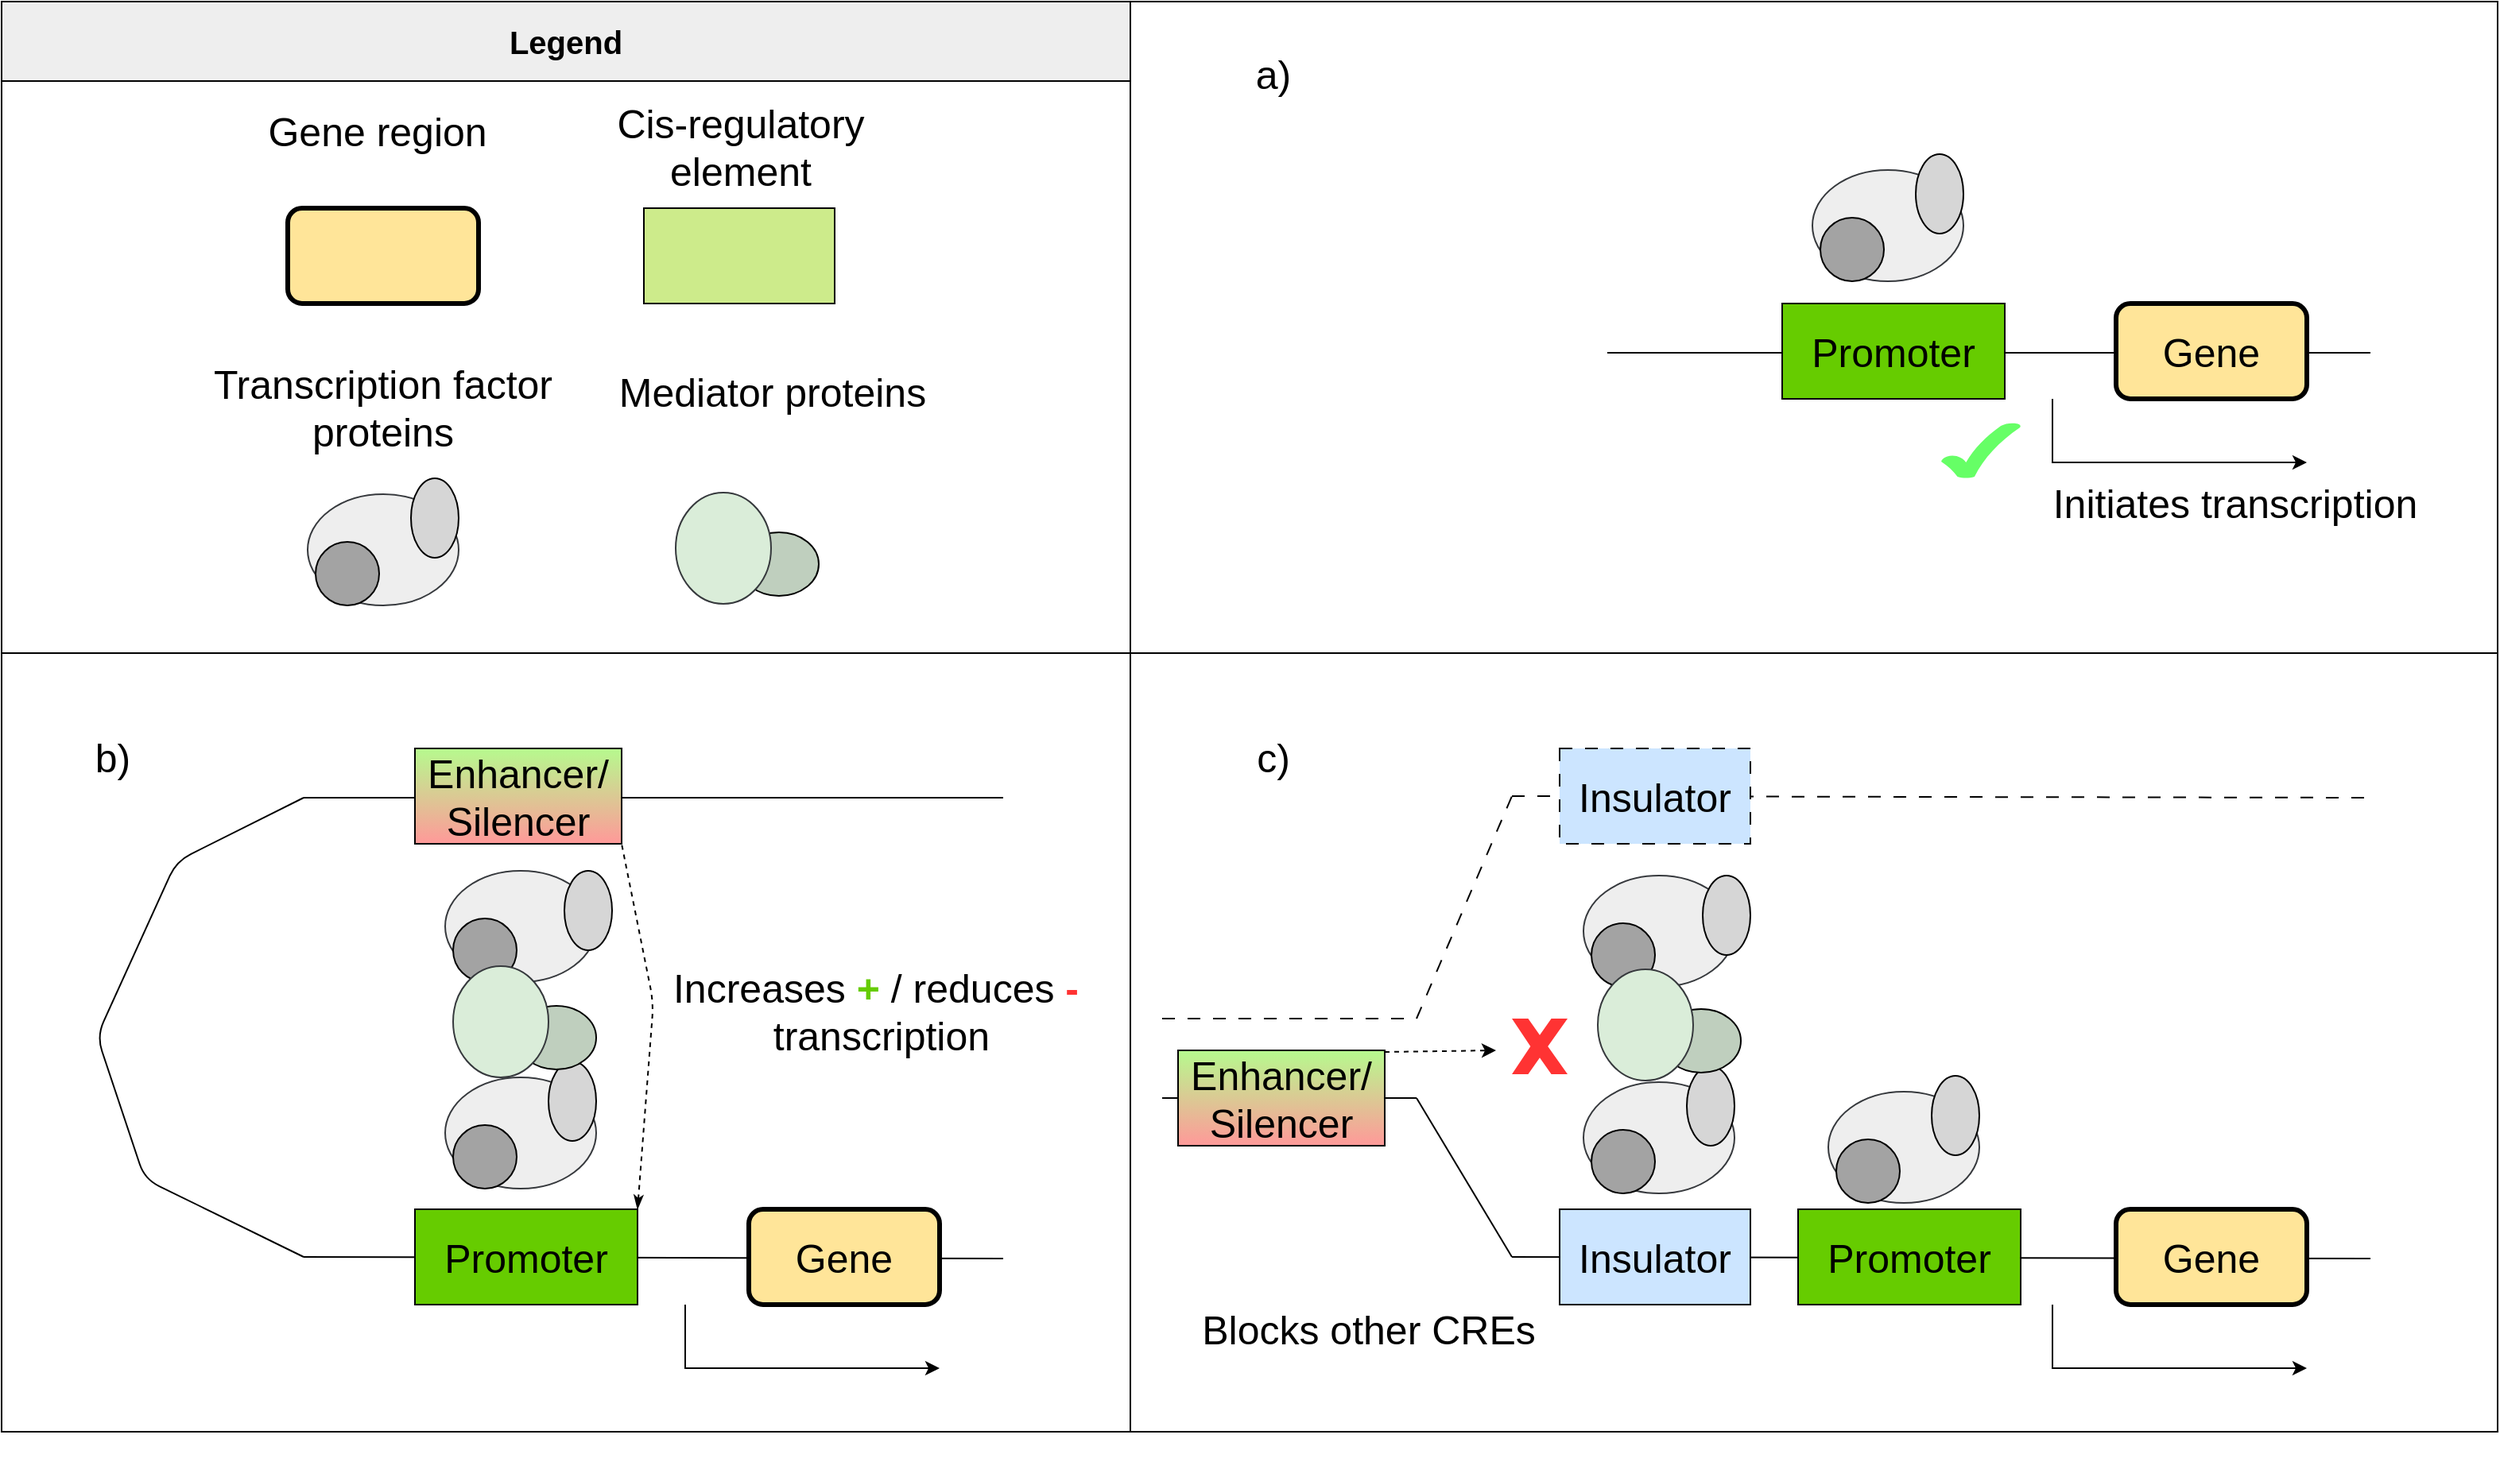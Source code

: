 <mxfile version="28.1.1">
  <diagram name="Page-1" id="NqzVmkWYA9Un-F-A4Mzx">
    <mxGraphModel dx="1960" dy="1100" grid="1" gridSize="10" guides="1" tooltips="1" connect="1" arrows="1" fold="1" page="1" pageScale="1" pageWidth="3300" pageHeight="4681" math="0" shadow="0">
      <root>
        <mxCell id="0" />
        <mxCell id="1" parent="0" />
        <mxCell id="06KPtgeZnoNECOeJjDOf-50" value="" style="shape=internalStorage;whiteSpace=wrap;html=1;backgroundOutline=1;dx=710;dy=410;" vertex="1" parent="1">
          <mxGeometry x="290" y="260" width="1570" height="900" as="geometry" />
        </mxCell>
        <mxCell id="06KPtgeZnoNECOeJjDOf-26" value="" style="ellipse;whiteSpace=wrap;html=1;fillColor=#eeeeee;strokeColor=#36393d;fillStyle=solid;fontSize=25;" vertex="1" parent="1">
          <mxGeometry x="1429" y="366" width="95" height="70" as="geometry" />
        </mxCell>
        <mxCell id="schMxlsDzBp6fQwOlisN-5" value="" style="endArrow=none;html=1;rounded=0;fontSize=25;" parent="1" edge="1">
          <mxGeometry width="50" height="50" relative="1" as="geometry">
            <mxPoint x="1300" y="481" as="sourcePoint" />
            <mxPoint x="1780" y="481" as="targetPoint" />
          </mxGeometry>
        </mxCell>
        <mxCell id="schMxlsDzBp6fQwOlisN-6" value="Promoter" style="rounded=0;whiteSpace=wrap;html=1;fontSize=25;fillColor=#66CC00;" parent="1" vertex="1">
          <mxGeometry x="1410" y="450" width="140" height="60" as="geometry" />
        </mxCell>
        <mxCell id="schMxlsDzBp6fQwOlisN-8" value="&lt;font&gt;Gene&lt;/font&gt;" style="rounded=1;whiteSpace=wrap;html=1;fillColor=#FFE599;glass=0;strokeWidth=3;fontSize=25;" parent="1" vertex="1">
          <mxGeometry x="1620" y="450" width="120" height="60" as="geometry" />
        </mxCell>
        <mxCell id="schMxlsDzBp6fQwOlisN-10" value="" style="endArrow=classic;html=1;rounded=0;strokeWidth=1;fontSize=25;" parent="1" edge="1">
          <mxGeometry width="50" height="50" relative="1" as="geometry">
            <mxPoint x="1580" y="510" as="sourcePoint" />
            <mxPoint x="1740" y="550" as="targetPoint" />
            <Array as="points">
              <mxPoint x="1580" y="550" />
            </Array>
          </mxGeometry>
        </mxCell>
        <mxCell id="schMxlsDzBp6fQwOlisN-23" value="Initiates transcription" style="text;html=1;align=center;verticalAlign=middle;whiteSpace=wrap;rounded=0;fontSize=25;" parent="1" vertex="1">
          <mxGeometry x="1570" y="560" width="250" height="30" as="geometry" />
        </mxCell>
        <mxCell id="schMxlsDzBp6fQwOlisN-24" value="" style="endArrow=none;html=1;rounded=0;fontSize=25;" parent="1" edge="1">
          <mxGeometry width="50" height="50" relative="1" as="geometry">
            <mxPoint x="480" y="1050" as="sourcePoint" />
            <mxPoint x="920" y="1051" as="targetPoint" />
          </mxGeometry>
        </mxCell>
        <mxCell id="schMxlsDzBp6fQwOlisN-25" value="Promoter" style="rounded=0;whiteSpace=wrap;html=1;fontSize=25;fillColor=#66CC00;" parent="1" vertex="1">
          <mxGeometry x="550" y="1020" width="140" height="60" as="geometry" />
        </mxCell>
        <mxCell id="schMxlsDzBp6fQwOlisN-27" value="Gene" style="rounded=1;whiteSpace=wrap;html=1;fontSize=25;fillColor=#FFE599;glass=0;strokeWidth=3;" parent="1" vertex="1">
          <mxGeometry x="760" y="1020" width="120" height="60" as="geometry" />
        </mxCell>
        <mxCell id="schMxlsDzBp6fQwOlisN-36" value="" style="endArrow=none;html=1;rounded=0;fontSize=25;" parent="1" edge="1">
          <mxGeometry width="50" height="50" relative="1" as="geometry">
            <mxPoint x="480" y="761" as="sourcePoint" />
            <mxPoint x="920" y="761" as="targetPoint" />
          </mxGeometry>
        </mxCell>
        <mxCell id="schMxlsDzBp6fQwOlisN-37" value="" style="endArrow=none;html=1;rounded=1;curved=0;fontSize=25;" parent="1" edge="1">
          <mxGeometry width="50" height="50" relative="1" as="geometry">
            <mxPoint x="480" y="1050" as="sourcePoint" />
            <mxPoint x="480" y="761" as="targetPoint" />
            <Array as="points">
              <mxPoint x="380" y="1001" />
              <mxPoint x="350" y="911" />
              <mxPoint x="400" y="801" />
            </Array>
          </mxGeometry>
        </mxCell>
        <mxCell id="schMxlsDzBp6fQwOlisN-49" value="" style="endArrow=classic;html=1;rounded=0;strokeWidth=1;fontSize=25;" parent="1" edge="1">
          <mxGeometry width="50" height="50" relative="1" as="geometry">
            <mxPoint x="720" y="1080" as="sourcePoint" />
            <mxPoint x="880" y="1120" as="targetPoint" />
            <Array as="points">
              <mxPoint x="720" y="1120" />
            </Array>
          </mxGeometry>
        </mxCell>
        <mxCell id="schMxlsDzBp6fQwOlisN-51" value="Increases&amp;nbsp;&lt;span&gt;&lt;b&gt;&lt;font style=&quot;color: rgb(102, 204, 0);&quot;&gt;+&lt;/font&gt;&lt;/b&gt;&lt;font style=&quot;color: rgb(102, 204, 0);&quot;&gt;&amp;nbsp;&lt;/font&gt;&lt;/span&gt;/ reduces &lt;font style=&quot;color: rgb(255, 51, 51);&quot;&gt;&lt;b&gt;-&lt;/b&gt;&lt;/font&gt;&lt;br&gt;&amp;nbsp;transcription" style="text;html=1;align=center;verticalAlign=middle;whiteSpace=wrap;rounded=0;fontSize=25;" parent="1" vertex="1">
          <mxGeometry x="690" y="880" width="300" height="30" as="geometry" />
        </mxCell>
        <mxCell id="schMxlsDzBp6fQwOlisN-67" value="Blocks other CREs" style="text;html=1;align=center;verticalAlign=middle;whiteSpace=wrap;rounded=0;fontSize=25;" parent="1" vertex="1">
          <mxGeometry x="1040" y="1080" width="220" height="30" as="geometry" />
        </mxCell>
        <mxCell id="schMxlsDzBp6fQwOlisN-68" value="" style="endArrow=none;html=1;rounded=0;fontSize=25;" parent="1" edge="1">
          <mxGeometry width="50" height="50" relative="1" as="geometry">
            <mxPoint x="1240" y="1050" as="sourcePoint" />
            <mxPoint x="1780" y="1051" as="targetPoint" />
          </mxGeometry>
        </mxCell>
        <mxCell id="schMxlsDzBp6fQwOlisN-69" value="Promoter" style="rounded=0;whiteSpace=wrap;html=1;fontSize=25;fillColor=#66CC00;" parent="1" vertex="1">
          <mxGeometry x="1420" y="1020" width="140" height="60" as="geometry" />
        </mxCell>
        <mxCell id="schMxlsDzBp6fQwOlisN-70" value="Gene" style="rounded=1;whiteSpace=wrap;html=1;fontSize=25;fillColor=#FFE599;glass=0;strokeWidth=3;" parent="1" vertex="1">
          <mxGeometry x="1620" y="1020" width="120" height="60" as="geometry" />
        </mxCell>
        <mxCell id="schMxlsDzBp6fQwOlisN-71" value="" style="ellipse;whiteSpace=wrap;html=1;fillColor=#eeeeee;strokeColor=#36393d;fillStyle=solid;fontSize=25;" parent="1" vertex="1">
          <mxGeometry x="1285" y="940" width="95" height="70" as="geometry" />
        </mxCell>
        <mxCell id="schMxlsDzBp6fQwOlisN-72" value="" style="ellipse;whiteSpace=wrap;html=1;fillColor=#A3A3A3;fontSize=25;" parent="1" vertex="1">
          <mxGeometry x="1290" y="970" width="40" height="40" as="geometry" />
        </mxCell>
        <mxCell id="schMxlsDzBp6fQwOlisN-73" value="" style="ellipse;whiteSpace=wrap;html=1;fillColor=#D6D6D6;fontSize=25;" parent="1" vertex="1">
          <mxGeometry x="1350" y="930" width="30" height="50" as="geometry" />
        </mxCell>
        <mxCell id="schMxlsDzBp6fQwOlisN-74" value="" style="endArrow=none;html=1;rounded=0;dashed=1;dashPattern=8 8;fontSize=25;" parent="1" edge="1">
          <mxGeometry width="50" height="50" relative="1" as="geometry">
            <mxPoint x="1240" y="760" as="sourcePoint" />
            <mxPoint x="1780" y="761" as="targetPoint" />
          </mxGeometry>
        </mxCell>
        <mxCell id="schMxlsDzBp6fQwOlisN-76" value="Insulator" style="rounded=0;whiteSpace=wrap;html=1;fontSize=25;dashed=1;dashPattern=8 8;fillColor=#CCE5FF;" parent="1" vertex="1">
          <mxGeometry x="1270" y="730" width="120" height="60" as="geometry" />
        </mxCell>
        <mxCell id="schMxlsDzBp6fQwOlisN-77" value="" style="ellipse;whiteSpace=wrap;html=1;fillColor=#eeeeee;strokeColor=#36393d;fontSize=25;" parent="1" vertex="1">
          <mxGeometry x="1285" y="810" width="95" height="70" as="geometry" />
        </mxCell>
        <mxCell id="schMxlsDzBp6fQwOlisN-78" value="" style="ellipse;whiteSpace=wrap;html=1;fillColor=#A3A3A3;fontSize=25;" parent="1" vertex="1">
          <mxGeometry x="1290" y="840" width="40" height="40" as="geometry" />
        </mxCell>
        <mxCell id="schMxlsDzBp6fQwOlisN-81" value="" style="ellipse;whiteSpace=wrap;html=1;fillColor=#D6D6D6;fontSize=25;" parent="1" vertex="1">
          <mxGeometry x="1360" y="810" width="30" height="50" as="geometry" />
        </mxCell>
        <mxCell id="schMxlsDzBp6fQwOlisN-82" value="" style="endArrow=classic;html=1;rounded=0;strokeWidth=1;fontSize=25;" parent="1" edge="1">
          <mxGeometry width="50" height="50" relative="1" as="geometry">
            <mxPoint x="1580" y="1080" as="sourcePoint" />
            <mxPoint x="1740" y="1120" as="targetPoint" />
            <Array as="points">
              <mxPoint x="1580" y="1120" />
            </Array>
          </mxGeometry>
        </mxCell>
        <mxCell id="schMxlsDzBp6fQwOlisN-86" value="" style="endArrow=none;html=1;rounded=0;dashed=1;dashPattern=8 8;fontSize=25;" parent="1" edge="1">
          <mxGeometry width="50" height="50" relative="1" as="geometry">
            <mxPoint x="1180" y="900" as="sourcePoint" />
            <mxPoint x="1240" y="760" as="targetPoint" />
          </mxGeometry>
        </mxCell>
        <mxCell id="schMxlsDzBp6fQwOlisN-87" value="" style="endArrow=none;html=1;rounded=0;fontSize=25;" parent="1" edge="1">
          <mxGeometry width="50" height="50" relative="1" as="geometry">
            <mxPoint x="1240" y="1050" as="sourcePoint" />
            <mxPoint x="1180" y="950" as="targetPoint" />
          </mxGeometry>
        </mxCell>
        <mxCell id="schMxlsDzBp6fQwOlisN-88" value="Insulator" style="rounded=0;whiteSpace=wrap;html=1;fontSize=25;fillColor=#CCE5FF;" parent="1" vertex="1">
          <mxGeometry x="1270" y="1020" width="120" height="60" as="geometry" />
        </mxCell>
        <mxCell id="schMxlsDzBp6fQwOlisN-89" value="" style="endArrow=none;html=1;rounded=0;dashed=1;dashPattern=8 8;fontSize=25;" parent="1" edge="1">
          <mxGeometry width="50" height="50" relative="1" as="geometry">
            <mxPoint x="1020" y="900" as="sourcePoint" />
            <mxPoint x="1180" y="900" as="targetPoint" />
          </mxGeometry>
        </mxCell>
        <mxCell id="schMxlsDzBp6fQwOlisN-91" value="" style="endArrow=none;html=1;rounded=0;fontSize=25;" parent="1" edge="1">
          <mxGeometry width="50" height="50" relative="1" as="geometry">
            <mxPoint x="1160" y="950" as="sourcePoint" />
            <mxPoint x="1180" y="950" as="targetPoint" />
          </mxGeometry>
        </mxCell>
        <mxCell id="06KPtgeZnoNECOeJjDOf-2" value="" style="endArrow=none;html=1;rounded=1;exitX=1;exitY=0;exitDx=0;exitDy=0;entryX=1;entryY=1;entryDx=0;entryDy=0;curved=0;startArrow=classicThin;startFill=1;dashed=1;fontSize=25;" edge="1" parent="1" source="schMxlsDzBp6fQwOlisN-25" target="schMxlsDzBp6fQwOlisN-38">
          <mxGeometry width="50" height="50" relative="1" as="geometry">
            <mxPoint x="570" y="890" as="sourcePoint" />
            <mxPoint x="620" y="840" as="targetPoint" />
            <Array as="points">
              <mxPoint x="700" y="890" />
            </Array>
          </mxGeometry>
        </mxCell>
        <mxCell id="06KPtgeZnoNECOeJjDOf-6" value="" style="endArrow=classic;html=1;rounded=0;exitX=1;exitY=0;exitDx=0;exitDy=0;dashed=1;fontSize=25;" edge="1" parent="1">
          <mxGeometry width="50" height="50" relative="1" as="geometry">
            <mxPoint x="1160" y="921" as="sourcePoint" />
            <mxPoint x="1230" y="920" as="targetPoint" />
          </mxGeometry>
        </mxCell>
        <mxCell id="06KPtgeZnoNECOeJjDOf-10" value="" style="verticalLabelPosition=bottom;verticalAlign=top;html=1;shape=mxgraph.basic.x;fillColor=#FF3333;strokeColor=none;fontSize=25;" vertex="1" parent="1">
          <mxGeometry x="1240" y="900" width="35" height="35" as="geometry" />
        </mxCell>
        <mxCell id="06KPtgeZnoNECOeJjDOf-11" value="" style="verticalLabelPosition=bottom;verticalAlign=top;html=1;shape=mxgraph.basic.tick;strokeColor=none;fillColor=#66FF66;fontSize=25;" vertex="1" parent="1">
          <mxGeometry x="1510" y="525" width="50" height="35" as="geometry" />
        </mxCell>
        <mxCell id="schMxlsDzBp6fQwOlisN-38" value="Enhancer/&lt;br&gt;Silencer" style="rounded=0;whiteSpace=wrap;html=1;fontSize=25;fillStyle=solid;gradientColor=#FF9999;gradientDirection=south;fillColor=#B6FA8E;" parent="1" vertex="1">
          <mxGeometry x="550" y="730" width="130" height="60" as="geometry" />
        </mxCell>
        <mxCell id="06KPtgeZnoNECOeJjDOf-16" value="" style="endArrow=none;html=1;rounded=0;fontSize=25;" edge="1" parent="1">
          <mxGeometry width="50" height="50" relative="1" as="geometry">
            <mxPoint x="1020" y="950" as="sourcePoint" />
            <mxPoint x="1040" y="950" as="targetPoint" />
          </mxGeometry>
        </mxCell>
        <mxCell id="06KPtgeZnoNECOeJjDOf-17" value="" style="ellipse;whiteSpace=wrap;html=1;fillColor=#eeeeee;strokeColor=#36393d;fillStyle=solid;fontSize=25;" vertex="1" parent="1">
          <mxGeometry x="569" y="937" width="95" height="70" as="geometry" />
        </mxCell>
        <mxCell id="06KPtgeZnoNECOeJjDOf-18" value="" style="ellipse;whiteSpace=wrap;html=1;fillColor=#A3A3A3;fontSize=25;" vertex="1" parent="1">
          <mxGeometry x="574" y="967" width="40" height="40" as="geometry" />
        </mxCell>
        <mxCell id="06KPtgeZnoNECOeJjDOf-19" value="" style="ellipse;whiteSpace=wrap;html=1;fillColor=#D6D6D6;fontSize=25;" vertex="1" parent="1">
          <mxGeometry x="634" y="927" width="30" height="50" as="geometry" />
        </mxCell>
        <mxCell id="06KPtgeZnoNECOeJjDOf-20" value="" style="ellipse;whiteSpace=wrap;html=1;fillColor=#eeeeee;strokeColor=#36393d;fontSize=25;" vertex="1" parent="1">
          <mxGeometry x="569" y="807" width="95" height="70" as="geometry" />
        </mxCell>
        <mxCell id="06KPtgeZnoNECOeJjDOf-21" value="" style="ellipse;whiteSpace=wrap;html=1;fillColor=#A3A3A3;fontSize=25;" vertex="1" parent="1">
          <mxGeometry x="574" y="837" width="40" height="40" as="geometry" />
        </mxCell>
        <mxCell id="06KPtgeZnoNECOeJjDOf-22" value="" style="ellipse;whiteSpace=wrap;html=1;fillColor=#BFCFBE;fontSize=25;" vertex="1" parent="1">
          <mxGeometry x="614" y="892" width="50" height="40" as="geometry" />
        </mxCell>
        <mxCell id="06KPtgeZnoNECOeJjDOf-23" value="" style="ellipse;whiteSpace=wrap;html=1;fillColor=#DAEDD9;strokeColor=#36393d;fontSize=25;" vertex="1" parent="1">
          <mxGeometry x="574" y="867" width="60" height="70" as="geometry" />
        </mxCell>
        <mxCell id="06KPtgeZnoNECOeJjDOf-24" value="" style="ellipse;whiteSpace=wrap;html=1;fillColor=#D6D6D6;fontSize=25;" vertex="1" parent="1">
          <mxGeometry x="644" y="807" width="30" height="50" as="geometry" />
        </mxCell>
        <mxCell id="06KPtgeZnoNECOeJjDOf-25" value="" style="ellipse;whiteSpace=wrap;html=1;fillColor=#A3A3A3;fontSize=25;" vertex="1" parent="1">
          <mxGeometry x="1434" y="396" width="40" height="40" as="geometry" />
        </mxCell>
        <mxCell id="06KPtgeZnoNECOeJjDOf-27" value="" style="ellipse;whiteSpace=wrap;html=1;fillColor=#D6D6D6;fontSize=25;" vertex="1" parent="1">
          <mxGeometry x="1494" y="356" width="30" height="50" as="geometry" />
        </mxCell>
        <mxCell id="06KPtgeZnoNECOeJjDOf-28" value="Enhancer/&lt;br&gt;Silencer" style="rounded=0;whiteSpace=wrap;html=1;fontSize=25;fillStyle=solid;gradientColor=#FF9999;gradientDirection=south;fillColor=#B6FA8E;" vertex="1" parent="1">
          <mxGeometry x="1030" y="920" width="130" height="60" as="geometry" />
        </mxCell>
        <mxCell id="06KPtgeZnoNECOeJjDOf-29" value="" style="rounded=1;whiteSpace=wrap;html=1;fillColor=#FFE599;glass=0;strokeWidth=3;fontSize=25;" vertex="1" parent="1">
          <mxGeometry x="470" y="390" width="120" height="60" as="geometry" />
        </mxCell>
        <mxCell id="06KPtgeZnoNECOeJjDOf-30" value="Gene region&amp;nbsp;" style="text;html=1;align=center;verticalAlign=middle;whiteSpace=wrap;rounded=0;fontSize=25;" vertex="1" parent="1">
          <mxGeometry x="440" y="326" width="180" height="30" as="geometry" />
        </mxCell>
        <mxCell id="06KPtgeZnoNECOeJjDOf-31" value="" style="rounded=0;whiteSpace=wrap;html=1;fontSize=25;fillColor=#cdeb8b;strokeColor=#000000;" vertex="1" parent="1">
          <mxGeometry x="694" y="390" width="120" height="60" as="geometry" />
        </mxCell>
        <mxCell id="06KPtgeZnoNECOeJjDOf-32" value="Cis-regulatory element" style="text;html=1;align=center;verticalAlign=middle;whiteSpace=wrap;rounded=0;fontSize=25;" vertex="1" parent="1">
          <mxGeometry x="640" y="336" width="230" height="30" as="geometry" />
        </mxCell>
        <mxCell id="06KPtgeZnoNECOeJjDOf-33" value="" style="ellipse;whiteSpace=wrap;html=1;fillColor=#eeeeee;strokeColor=#36393d;fillStyle=solid;fontSize=25;" vertex="1" parent="1">
          <mxGeometry x="482.5" y="570" width="95" height="70" as="geometry" />
        </mxCell>
        <mxCell id="06KPtgeZnoNECOeJjDOf-34" value="" style="ellipse;whiteSpace=wrap;html=1;fillColor=#A3A3A3;fontSize=25;" vertex="1" parent="1">
          <mxGeometry x="487.5" y="600" width="40" height="40" as="geometry" />
        </mxCell>
        <mxCell id="06KPtgeZnoNECOeJjDOf-35" value="" style="ellipse;whiteSpace=wrap;html=1;fillColor=#D6D6D6;fontSize=25;" vertex="1" parent="1">
          <mxGeometry x="547.5" y="560" width="30" height="50" as="geometry" />
        </mxCell>
        <mxCell id="06KPtgeZnoNECOeJjDOf-36" value="Transcription factor proteins" style="text;html=1;align=center;verticalAlign=middle;whiteSpace=wrap;rounded=0;fontSize=25;" vertex="1" parent="1">
          <mxGeometry x="415" y="500" width="230" height="30" as="geometry" />
        </mxCell>
        <mxCell id="06KPtgeZnoNECOeJjDOf-37" value="Mediator proteins" style="text;html=1;align=center;verticalAlign=middle;whiteSpace=wrap;rounded=0;fontSize=25;" vertex="1" parent="1">
          <mxGeometry x="660" y="490" width="230" height="30" as="geometry" />
        </mxCell>
        <mxCell id="06KPtgeZnoNECOeJjDOf-38" value="" style="ellipse;whiteSpace=wrap;html=1;fillColor=#BFCFBE;fontSize=25;" vertex="1" parent="1">
          <mxGeometry x="1334" y="894" width="50" height="40" as="geometry" />
        </mxCell>
        <mxCell id="06KPtgeZnoNECOeJjDOf-39" value="" style="ellipse;whiteSpace=wrap;html=1;fillColor=#DAEDD9;strokeColor=#36393d;fontSize=25;" vertex="1" parent="1">
          <mxGeometry x="1294" y="869" width="60" height="70" as="geometry" />
        </mxCell>
        <mxCell id="06KPtgeZnoNECOeJjDOf-40" value="" style="ellipse;whiteSpace=wrap;html=1;fillColor=#BFCFBE;fontSize=25;" vertex="1" parent="1">
          <mxGeometry x="754" y="594" width="50" height="40" as="geometry" />
        </mxCell>
        <mxCell id="06KPtgeZnoNECOeJjDOf-41" value="" style="ellipse;whiteSpace=wrap;html=1;fillColor=#DAEDD9;strokeColor=#36393d;fontSize=25;" vertex="1" parent="1">
          <mxGeometry x="714" y="569" width="60" height="70" as="geometry" />
        </mxCell>
        <mxCell id="06KPtgeZnoNECOeJjDOf-46" value="&lt;b&gt;&lt;font style=&quot;font-size: 20px;&quot;&gt;Legend&lt;/font&gt;&lt;/b&gt;" style="text;html=1;align=center;verticalAlign=middle;whiteSpace=wrap;rounded=0;strokeColor=#000000;fillColor=#eeeeee;" vertex="1" parent="1">
          <mxGeometry x="290" y="260" width="710" height="50" as="geometry" />
        </mxCell>
        <mxCell id="06KPtgeZnoNECOeJjDOf-47" value="a)" style="text;html=1;align=center;verticalAlign=middle;whiteSpace=wrap;rounded=0;fontSize=25;" vertex="1" parent="1">
          <mxGeometry x="1060" y="290" width="60" height="30" as="geometry" />
        </mxCell>
        <mxCell id="06KPtgeZnoNECOeJjDOf-48" value="c)" style="text;html=1;align=center;verticalAlign=middle;whiteSpace=wrap;rounded=0;fontSize=25;" vertex="1" parent="1">
          <mxGeometry x="1060" y="720" width="60" height="30" as="geometry" />
        </mxCell>
        <mxCell id="06KPtgeZnoNECOeJjDOf-49" value="b)" style="text;html=1;align=center;verticalAlign=middle;whiteSpace=wrap;rounded=0;fontSize=25;" vertex="1" parent="1">
          <mxGeometry x="330" y="720" width="60" height="30" as="geometry" />
        </mxCell>
        <mxCell id="06KPtgeZnoNECOeJjDOf-51" value="" style="rounded=0;whiteSpace=wrap;html=1;fillColor=none;strokeColor=none;fontSize=25;" vertex="1" parent="1">
          <mxGeometry x="300" y="1170" width="1520" height="20" as="geometry" />
        </mxCell>
        <mxCell id="06KPtgeZnoNECOeJjDOf-53" style="edgeStyle=orthogonalEdgeStyle;rounded=0;orthogonalLoop=1;jettySize=auto;html=1;exitX=0.5;exitY=1;exitDx=0;exitDy=0;" edge="1" parent="1" source="06KPtgeZnoNECOeJjDOf-30" target="06KPtgeZnoNECOeJjDOf-30">
          <mxGeometry relative="1" as="geometry" />
        </mxCell>
        <mxCell id="06KPtgeZnoNECOeJjDOf-54" value="" style="ellipse;whiteSpace=wrap;html=1;fillColor=#eeeeee;strokeColor=#36393d;fillStyle=solid;fontSize=25;" vertex="1" parent="1">
          <mxGeometry x="1439" y="946" width="95" height="70" as="geometry" />
        </mxCell>
        <mxCell id="06KPtgeZnoNECOeJjDOf-55" value="" style="ellipse;whiteSpace=wrap;html=1;fillColor=#A3A3A3;fontSize=25;" vertex="1" parent="1">
          <mxGeometry x="1444" y="976" width="40" height="40" as="geometry" />
        </mxCell>
        <mxCell id="06KPtgeZnoNECOeJjDOf-56" value="" style="ellipse;whiteSpace=wrap;html=1;fillColor=#D6D6D6;fontSize=25;" vertex="1" parent="1">
          <mxGeometry x="1504" y="936" width="30" height="50" as="geometry" />
        </mxCell>
      </root>
    </mxGraphModel>
  </diagram>
</mxfile>
